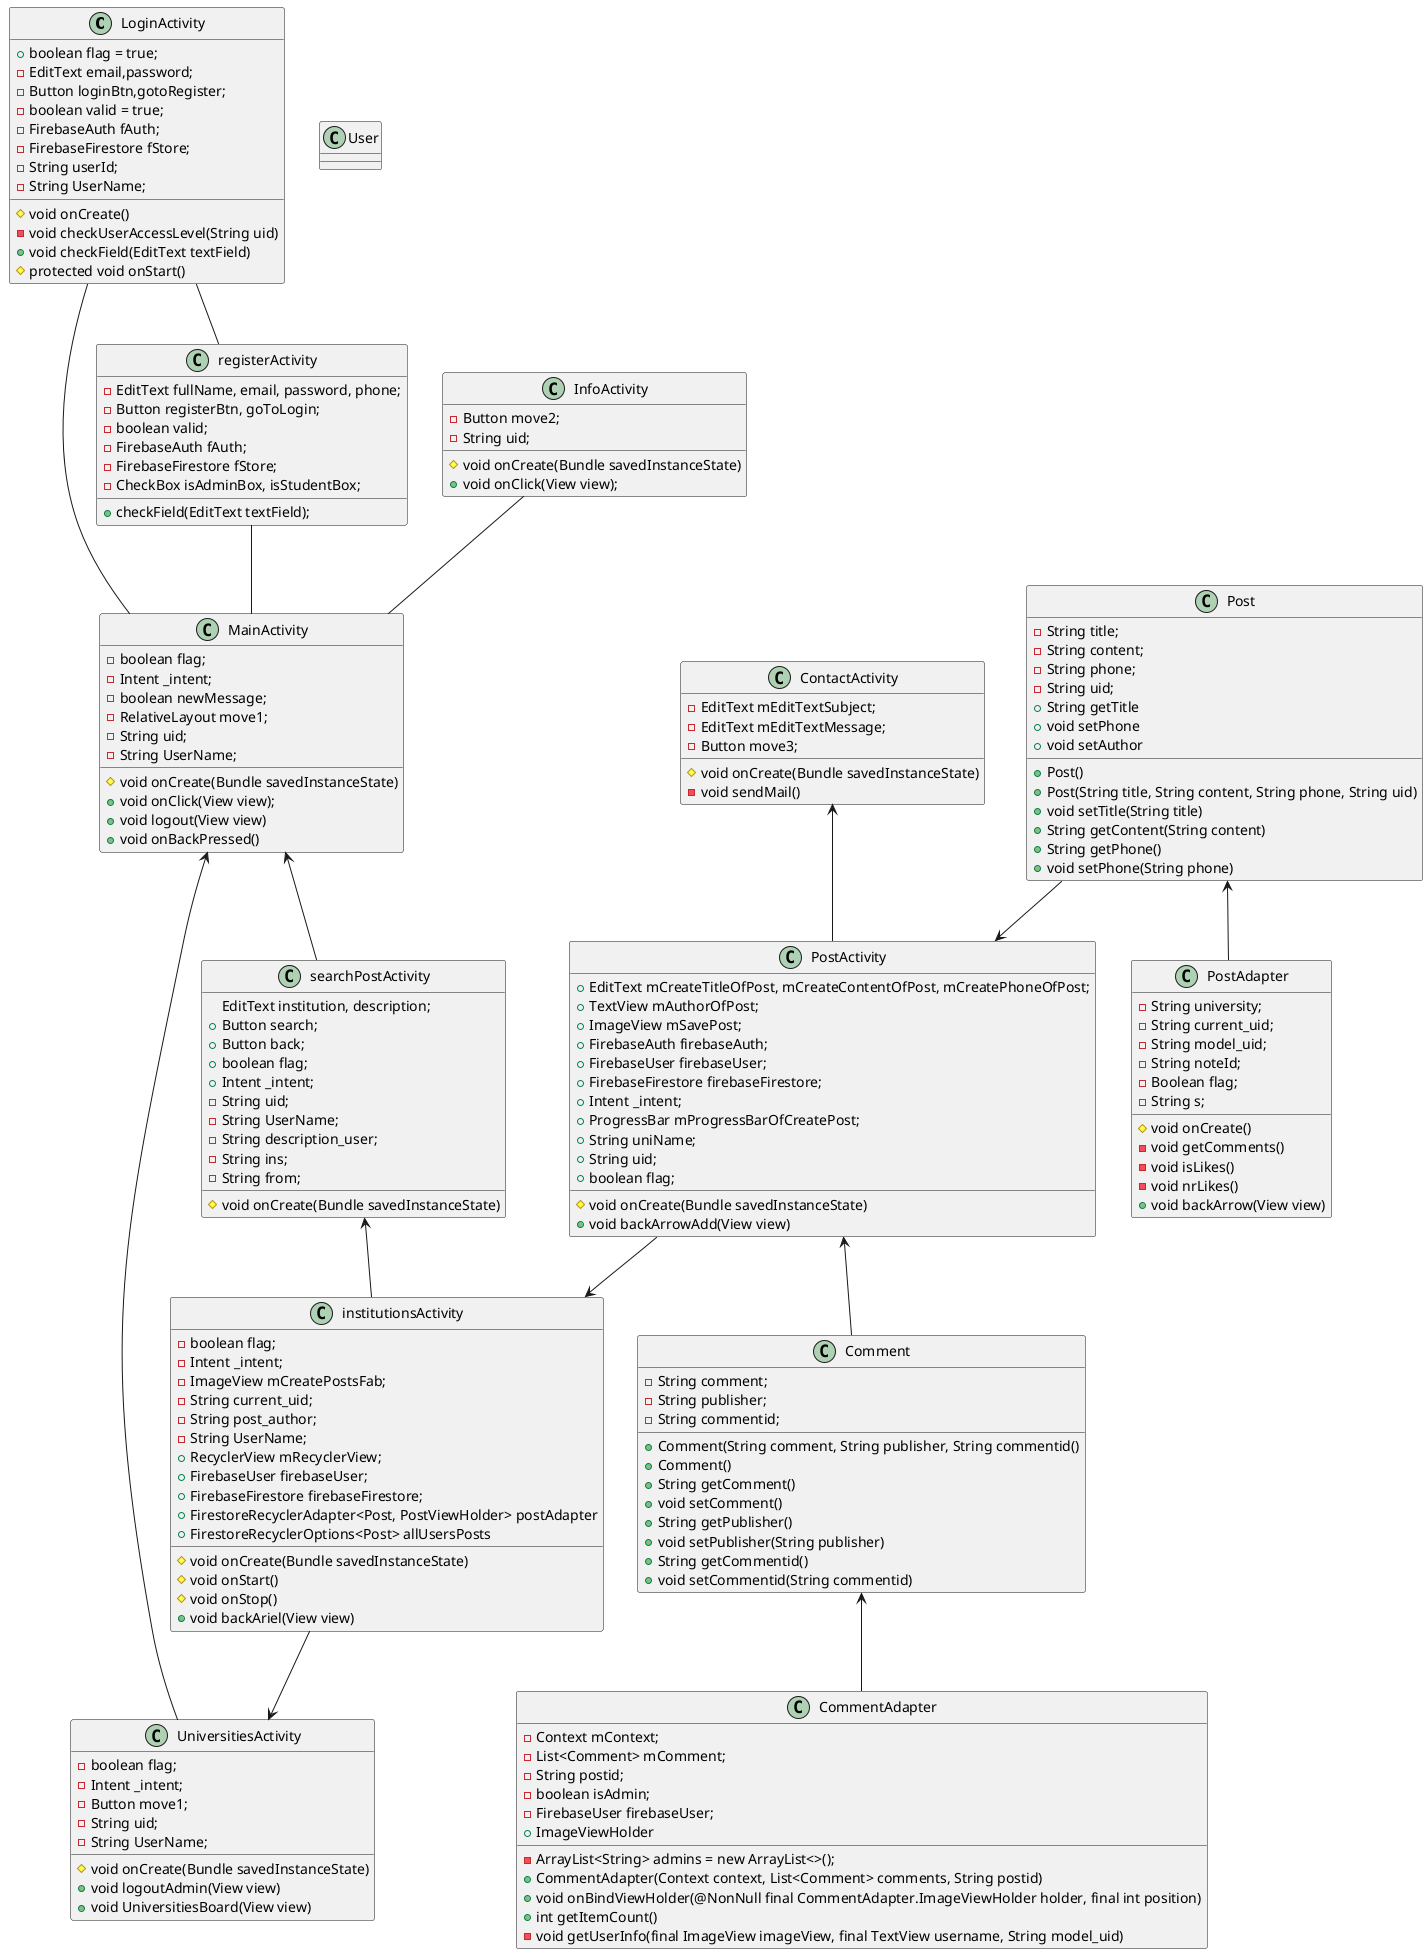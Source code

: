 @startuml
'https://plantuml.com/activity-diagram-beta

class LoginActivity{
    + boolean flag = true;
   - EditText email,password;
    -Button loginBtn,gotoRegister;
    -boolean valid = true;
    - FirebaseAuth fAuth;
    -FirebaseFirestore fStore;
   - String userId;
    -String UserName;
    # void onCreate()
    - void checkUserAccessLevel(String uid)
     + void checkField(EditText textField)
    # protected void onStart()
}
class registerActivity{
   - EditText fullName, email, password, phone;
    - Button registerBtn, goToLogin;
    -boolean valid;
    -FirebaseAuth fAuth;
    - FirebaseFirestore fStore;
    - CheckBox isAdminBox, isStudentBox;
      +checkField(EditText textField);
}
LoginActivity -- registerActivity

registerActivity -- MainActivity
MainActivity -- LoginActivity
class MainActivity{
 -  boolean flag;
  -  Intent _intent;
   - boolean newMessage;
    - RelativeLayout move1;
    -String uid;
    - String UserName;
    # void onCreate(Bundle savedInstanceState)
    + void onClick(View view);
        + void logout(View view)
        + void onBackPressed()
}
class InfoActivity{
 - Button move2;
    - String uid;
    # void onCreate(Bundle savedInstanceState)
 + void onClick(View view);
}

InfoActivity -- MainActivity

class UniversitiesActivity{
    -boolean flag;
    -Intent _intent;
    - Button move1;
    - String uid;
    - String UserName;
    # void onCreate(Bundle savedInstanceState)
 + void logoutAdmin(View view)
+ void UniversitiesBoard(View view)
}
UniversitiesActivity --> MainActivity



class institutionsActivity{
    - boolean flag;
    - Intent _intent;
    -ImageView mCreatePostsFab;
    - String current_uid;
    - String post_author;
    - String UserName;
    + RecyclerView mRecyclerView;
   +  FirebaseUser firebaseUser;
  +   FirebaseFirestore firebaseFirestore;
   +  FirestoreRecyclerAdapter<Post, PostViewHolder> postAdapter
  + FirestoreRecyclerOptions<Post> allUsersPosts
   # void onCreate(Bundle savedInstanceState)
   # void onStart()
   # void onStop()
   + void backAriel(View view)
}
institutionsActivity --> UniversitiesActivity

class PostActivity{
  +  EditText mCreateTitleOfPost, mCreateContentOfPost, mCreatePhoneOfPost;
  + TextView mAuthorOfPost;
   + ImageView mSavePost;
   + FirebaseAuth firebaseAuth;
    +FirebaseUser firebaseUser;
    +FirebaseFirestore firebaseFirestore;
    +Intent _intent;
    + ProgressBar mProgressBarOfCreatePost;
 + String uniName;
  +  String uid;
   + boolean flag;
   # void onCreate(Bundle savedInstanceState)
 + void backArrowAdd(View view)
}
PostActivity --> institutionsActivity

class Post{
   - String title;
    - String content;
    - String phone;
    - String uid;
     + Post()
      + Post(String title, String content, String phone, String uid)
      + String getTitle
      +void setTitle(String title)
      +String getContent(String content)
      +String getPhone()
      + void setPhone(String phone)
      + void setPhone
      + void setAuthor
}

class PostAdapter{
    - String university;
    - String current_uid;
    - String model_uid;
    - String noteId;
    - Boolean flag;
   - String s;
     # void onCreate()
    - void getComments()
    - void isLikes()
     - void nrLikes()
    + void backArrow(View view)
}
Post <-- PostAdapter
Post --> PostActivity

class Comment{
    - String comment;
    - String publisher;
    - String commentid;
    + Comment(String comment, String publisher, String commentid()
    + Comment()
    + String getComment()
    + void setComment()
    + String getPublisher()
    + void setPublisher(String publisher)
    + String getCommentid()
    + void setCommentid(String commentid)
}
PostActivity <-- Comment

class CommentAdapter{
    - Context mContext;
    - List<Comment> mComment;
    - String postid;
    - boolean isAdmin;
    - ArrayList<String> admins = new ArrayList<>();
    - FirebaseUser firebaseUser;
 + CommentAdapter(Context context, List<Comment> comments, String postid)
+ void onBindViewHolder(@NonNull final CommentAdapter.ImageViewHolder holder, final int position)
+ int getItemCount()
 + ImageViewHolder
 - void getUserInfo(final ImageView imageView, final TextView username, String model_uid)
}

Comment <-- CommentAdapter

class searchPostActivity{
    EditText institution, description;
   + Button search;
    + Button back;
   + boolean flag;
   + Intent _intent;
   - String uid;
   - String UserName;
    - String description_user;
   - String ins;
  -  String from;

# void onCreate(Bundle savedInstanceState)
}

searchPostActivity  <-- institutionsActivity

 MainActivity <-- searchPostActivity

class ContactActivity{
 - EditText mEditTextSubject;
    - EditText mEditTextMessage;
    - Button move3;
# void onCreate(Bundle savedInstanceState)
- void sendMail()

}

ContactActivity <-- PostActivity


class User{



}
@enduml
